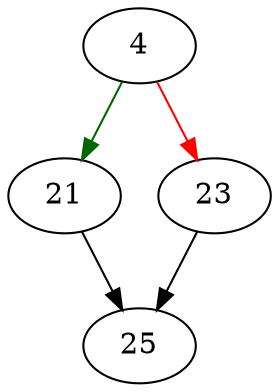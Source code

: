strict digraph "yy_syntax_error" {
	// Node definitions.
	4 [entry=true];
	21;
	23;
	25;

	// Edge definitions.
	4 -> 21 [
		color=darkgreen
		cond=true
	];
	4 -> 23 [
		color=red
		cond=false
	];
	21 -> 25;
	23 -> 25;
}